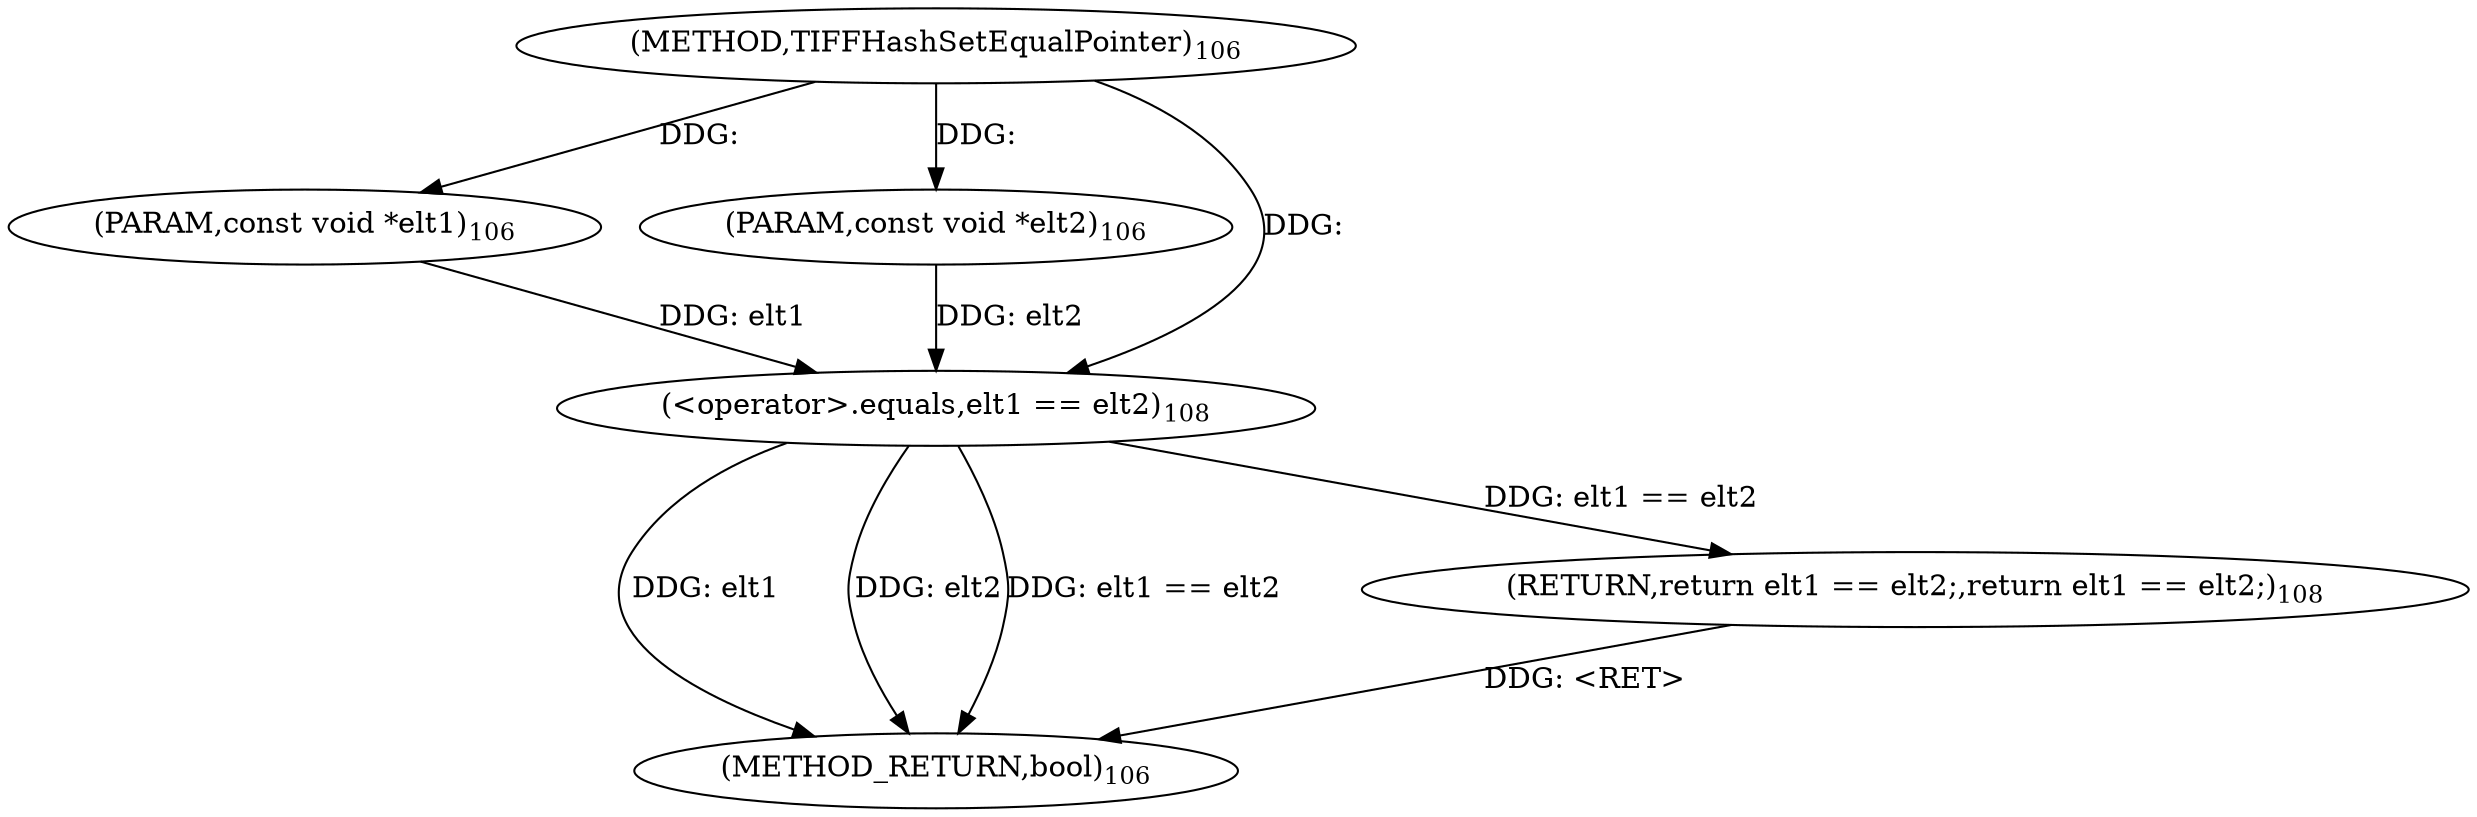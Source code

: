 digraph "TIFFHashSetEqualPointer" {  
"4949" [label = <(METHOD,TIFFHashSetEqualPointer)<SUB>106</SUB>> ]
"4957" [label = <(METHOD_RETURN,bool)<SUB>106</SUB>> ]
"4950" [label = <(PARAM,const void *elt1)<SUB>106</SUB>> ]
"4951" [label = <(PARAM,const void *elt2)<SUB>106</SUB>> ]
"4953" [label = <(RETURN,return elt1 == elt2;,return elt1 == elt2;)<SUB>108</SUB>> ]
"4954" [label = <(&lt;operator&gt;.equals,elt1 == elt2)<SUB>108</SUB>> ]
  "4953" -> "4957"  [ label = "DDG: &lt;RET&gt;"] 
  "4954" -> "4957"  [ label = "DDG: elt1"] 
  "4954" -> "4957"  [ label = "DDG: elt2"] 
  "4954" -> "4957"  [ label = "DDG: elt1 == elt2"] 
  "4949" -> "4950"  [ label = "DDG: "] 
  "4949" -> "4951"  [ label = "DDG: "] 
  "4954" -> "4953"  [ label = "DDG: elt1 == elt2"] 
  "4950" -> "4954"  [ label = "DDG: elt1"] 
  "4949" -> "4954"  [ label = "DDG: "] 
  "4951" -> "4954"  [ label = "DDG: elt2"] 
}
